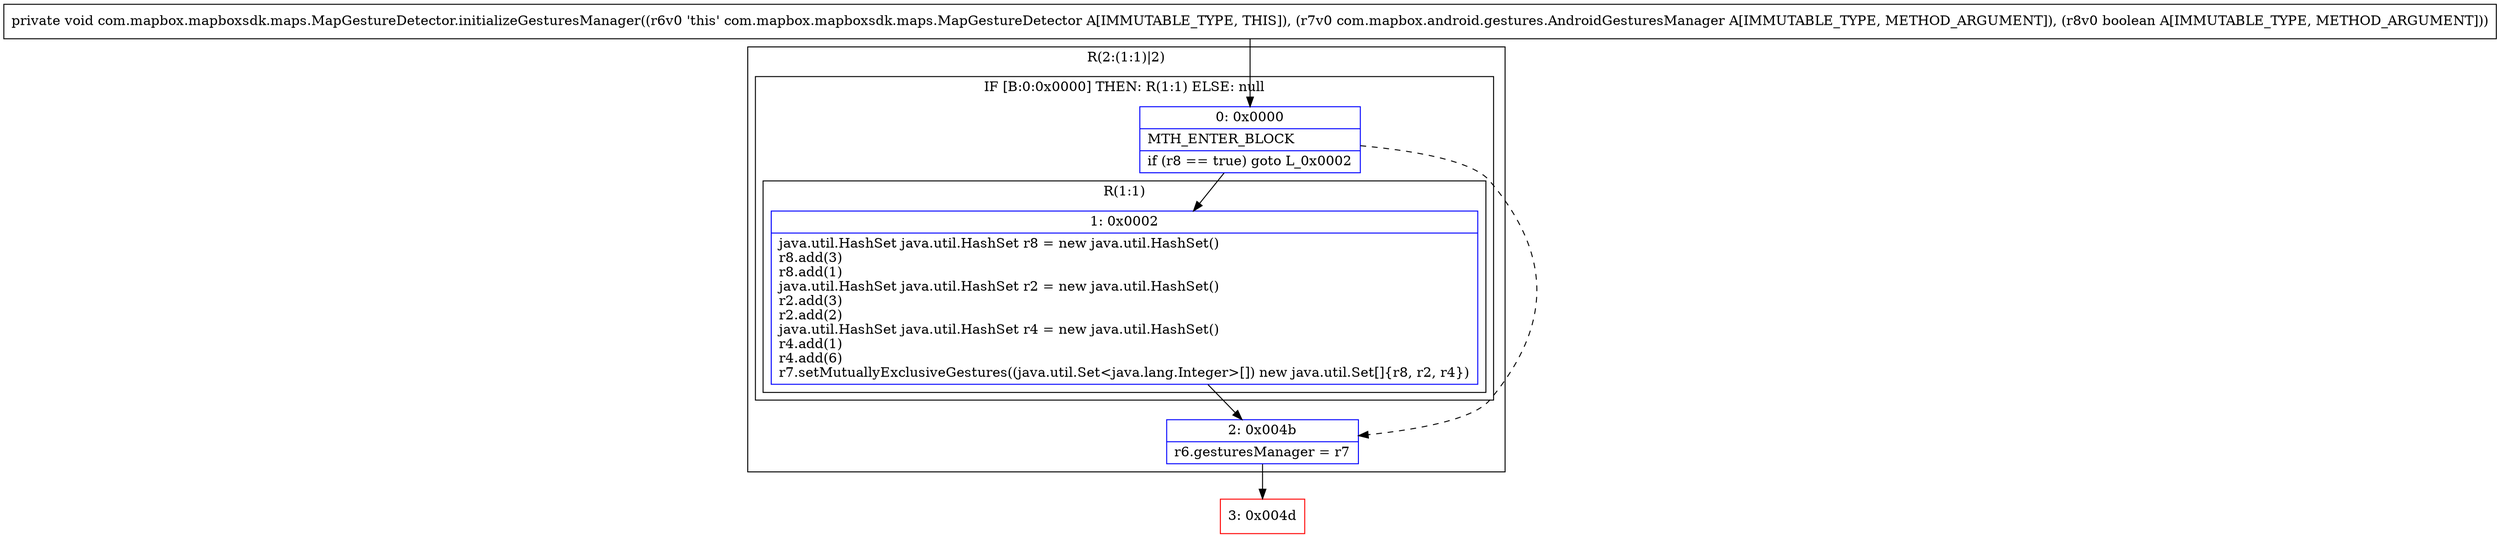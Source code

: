 digraph "CFG forcom.mapbox.mapboxsdk.maps.MapGestureDetector.initializeGesturesManager(Lcom\/mapbox\/android\/gestures\/AndroidGesturesManager;Z)V" {
subgraph cluster_Region_43342111 {
label = "R(2:(1:1)|2)";
node [shape=record,color=blue];
subgraph cluster_IfRegion_138495330 {
label = "IF [B:0:0x0000] THEN: R(1:1) ELSE: null";
node [shape=record,color=blue];
Node_0 [shape=record,label="{0\:\ 0x0000|MTH_ENTER_BLOCK\l|if (r8 == true) goto L_0x0002\l}"];
subgraph cluster_Region_1087442461 {
label = "R(1:1)";
node [shape=record,color=blue];
Node_1 [shape=record,label="{1\:\ 0x0002|java.util.HashSet java.util.HashSet r8 = new java.util.HashSet()\lr8.add(3)\lr8.add(1)\ljava.util.HashSet java.util.HashSet r2 = new java.util.HashSet()\lr2.add(3)\lr2.add(2)\ljava.util.HashSet java.util.HashSet r4 = new java.util.HashSet()\lr4.add(1)\lr4.add(6)\lr7.setMutuallyExclusiveGestures((java.util.Set\<java.lang.Integer\>[]) new java.util.Set[]\{r8, r2, r4\})\l}"];
}
}
Node_2 [shape=record,label="{2\:\ 0x004b|r6.gesturesManager = r7\l}"];
}
Node_3 [shape=record,color=red,label="{3\:\ 0x004d}"];
MethodNode[shape=record,label="{private void com.mapbox.mapboxsdk.maps.MapGestureDetector.initializeGesturesManager((r6v0 'this' com.mapbox.mapboxsdk.maps.MapGestureDetector A[IMMUTABLE_TYPE, THIS]), (r7v0 com.mapbox.android.gestures.AndroidGesturesManager A[IMMUTABLE_TYPE, METHOD_ARGUMENT]), (r8v0 boolean A[IMMUTABLE_TYPE, METHOD_ARGUMENT])) }"];
MethodNode -> Node_0;
Node_0 -> Node_1;
Node_0 -> Node_2[style=dashed];
Node_1 -> Node_2;
Node_2 -> Node_3;
}

